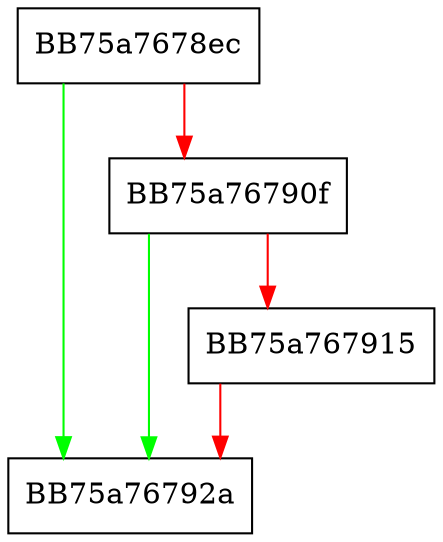 digraph NotifyContainerSizeLimit {
  node [shape="box"];
  graph [splines=ortho];
  BB75a7678ec -> BB75a76792a [color="green"];
  BB75a7678ec -> BB75a76790f [color="red"];
  BB75a76790f -> BB75a76792a [color="green"];
  BB75a76790f -> BB75a767915 [color="red"];
  BB75a767915 -> BB75a76792a [color="red"];
}